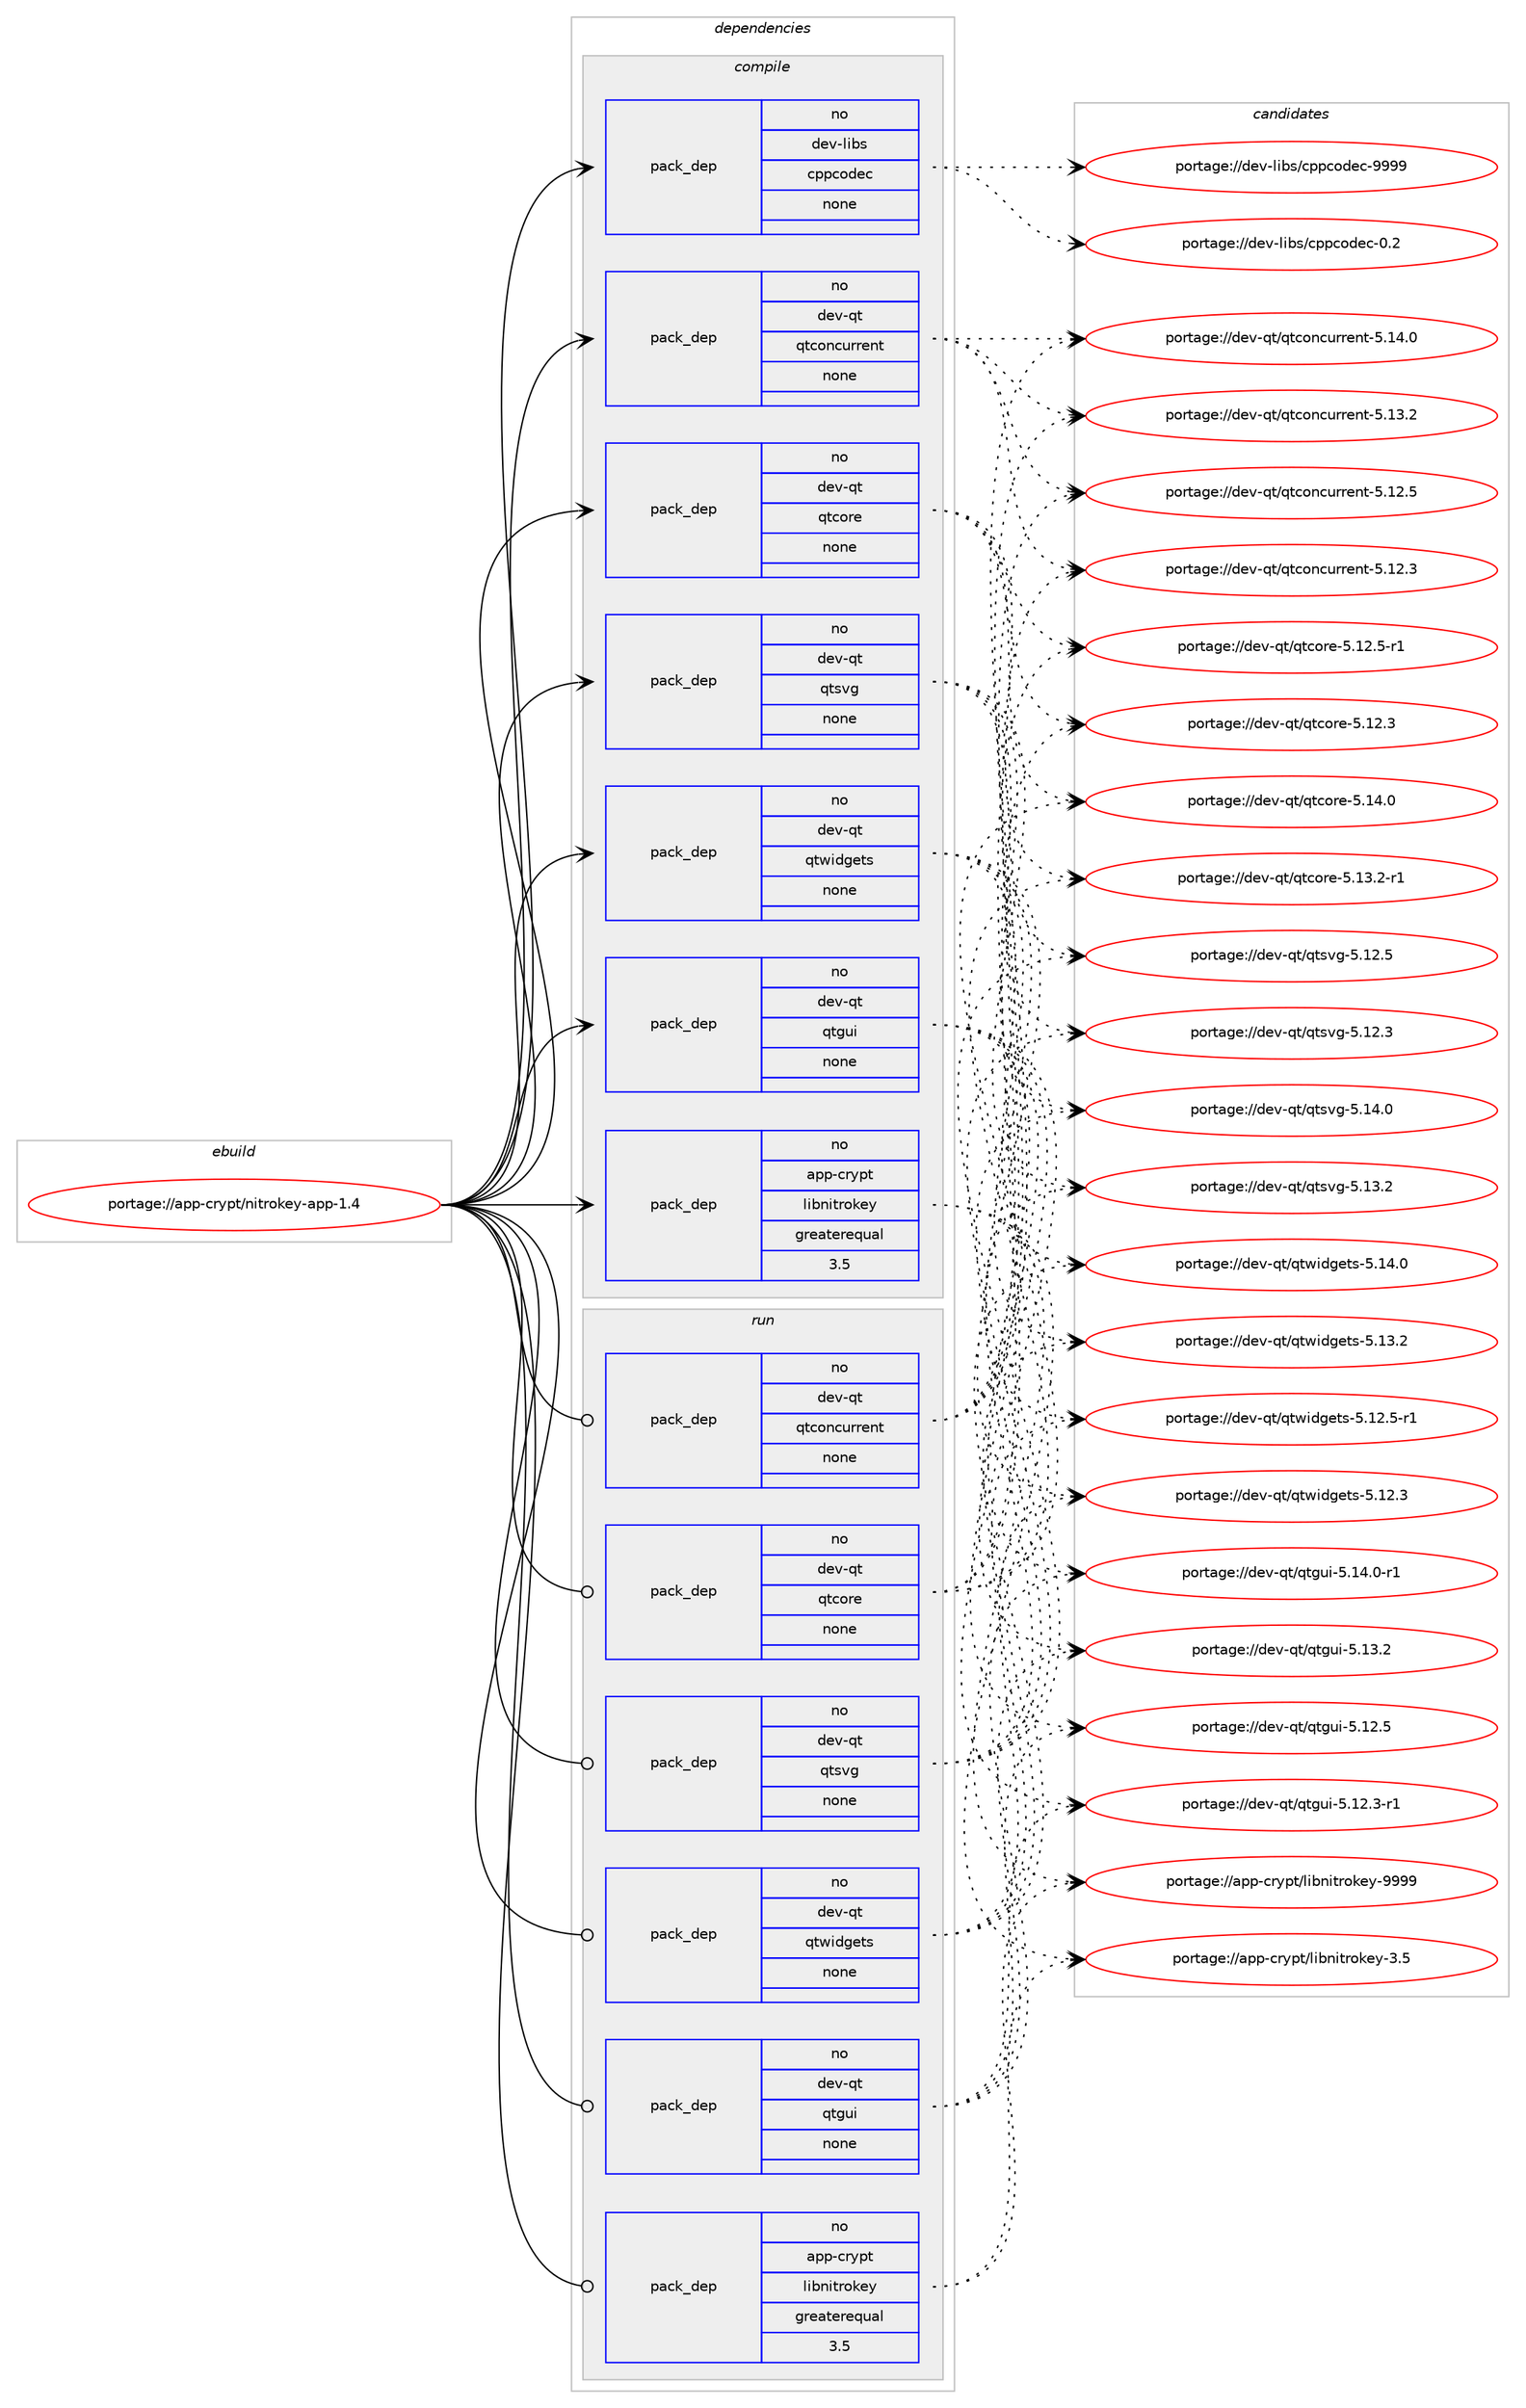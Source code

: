 digraph prolog {

# *************
# Graph options
# *************

newrank=true;
concentrate=true;
compound=true;
graph [rankdir=LR,fontname=Helvetica,fontsize=10,ranksep=1.5];#, ranksep=2.5, nodesep=0.2];
edge  [arrowhead=vee];
node  [fontname=Helvetica,fontsize=10];

# **********
# The ebuild
# **********

subgraph cluster_leftcol {
color=gray;
label=<<i>ebuild</i>>;
id [label="portage://app-crypt/nitrokey-app-1.4", color=red, width=4, href="../app-crypt/nitrokey-app-1.4.svg"];
}

# ****************
# The dependencies
# ****************

subgraph cluster_midcol {
color=gray;
label=<<i>dependencies</i>>;
subgraph cluster_compile {
fillcolor="#eeeeee";
style=filled;
label=<<i>compile</i>>;
subgraph pack482269 {
dependency642105 [label=<<TABLE BORDER="0" CELLBORDER="1" CELLSPACING="0" CELLPADDING="4" WIDTH="220"><TR><TD ROWSPAN="6" CELLPADDING="30">pack_dep</TD></TR><TR><TD WIDTH="110">no</TD></TR><TR><TD>app-crypt</TD></TR><TR><TD>libnitrokey</TD></TR><TR><TD>greaterequal</TD></TR><TR><TD>3.5</TD></TR></TABLE>>, shape=none, color=blue];
}
id:e -> dependency642105:w [weight=20,style="solid",arrowhead="vee"];
subgraph pack482270 {
dependency642106 [label=<<TABLE BORDER="0" CELLBORDER="1" CELLSPACING="0" CELLPADDING="4" WIDTH="220"><TR><TD ROWSPAN="6" CELLPADDING="30">pack_dep</TD></TR><TR><TD WIDTH="110">no</TD></TR><TR><TD>dev-libs</TD></TR><TR><TD>cppcodec</TD></TR><TR><TD>none</TD></TR><TR><TD></TD></TR></TABLE>>, shape=none, color=blue];
}
id:e -> dependency642106:w [weight=20,style="solid",arrowhead="vee"];
subgraph pack482271 {
dependency642107 [label=<<TABLE BORDER="0" CELLBORDER="1" CELLSPACING="0" CELLPADDING="4" WIDTH="220"><TR><TD ROWSPAN="6" CELLPADDING="30">pack_dep</TD></TR><TR><TD WIDTH="110">no</TD></TR><TR><TD>dev-qt</TD></TR><TR><TD>qtconcurrent</TD></TR><TR><TD>none</TD></TR><TR><TD></TD></TR></TABLE>>, shape=none, color=blue];
}
id:e -> dependency642107:w [weight=20,style="solid",arrowhead="vee"];
subgraph pack482272 {
dependency642108 [label=<<TABLE BORDER="0" CELLBORDER="1" CELLSPACING="0" CELLPADDING="4" WIDTH="220"><TR><TD ROWSPAN="6" CELLPADDING="30">pack_dep</TD></TR><TR><TD WIDTH="110">no</TD></TR><TR><TD>dev-qt</TD></TR><TR><TD>qtcore</TD></TR><TR><TD>none</TD></TR><TR><TD></TD></TR></TABLE>>, shape=none, color=blue];
}
id:e -> dependency642108:w [weight=20,style="solid",arrowhead="vee"];
subgraph pack482273 {
dependency642109 [label=<<TABLE BORDER="0" CELLBORDER="1" CELLSPACING="0" CELLPADDING="4" WIDTH="220"><TR><TD ROWSPAN="6" CELLPADDING="30">pack_dep</TD></TR><TR><TD WIDTH="110">no</TD></TR><TR><TD>dev-qt</TD></TR><TR><TD>qtgui</TD></TR><TR><TD>none</TD></TR><TR><TD></TD></TR></TABLE>>, shape=none, color=blue];
}
id:e -> dependency642109:w [weight=20,style="solid",arrowhead="vee"];
subgraph pack482274 {
dependency642110 [label=<<TABLE BORDER="0" CELLBORDER="1" CELLSPACING="0" CELLPADDING="4" WIDTH="220"><TR><TD ROWSPAN="6" CELLPADDING="30">pack_dep</TD></TR><TR><TD WIDTH="110">no</TD></TR><TR><TD>dev-qt</TD></TR><TR><TD>qtsvg</TD></TR><TR><TD>none</TD></TR><TR><TD></TD></TR></TABLE>>, shape=none, color=blue];
}
id:e -> dependency642110:w [weight=20,style="solid",arrowhead="vee"];
subgraph pack482275 {
dependency642111 [label=<<TABLE BORDER="0" CELLBORDER="1" CELLSPACING="0" CELLPADDING="4" WIDTH="220"><TR><TD ROWSPAN="6" CELLPADDING="30">pack_dep</TD></TR><TR><TD WIDTH="110">no</TD></TR><TR><TD>dev-qt</TD></TR><TR><TD>qtwidgets</TD></TR><TR><TD>none</TD></TR><TR><TD></TD></TR></TABLE>>, shape=none, color=blue];
}
id:e -> dependency642111:w [weight=20,style="solid",arrowhead="vee"];
}
subgraph cluster_compileandrun {
fillcolor="#eeeeee";
style=filled;
label=<<i>compile and run</i>>;
}
subgraph cluster_run {
fillcolor="#eeeeee";
style=filled;
label=<<i>run</i>>;
subgraph pack482276 {
dependency642112 [label=<<TABLE BORDER="0" CELLBORDER="1" CELLSPACING="0" CELLPADDING="4" WIDTH="220"><TR><TD ROWSPAN="6" CELLPADDING="30">pack_dep</TD></TR><TR><TD WIDTH="110">no</TD></TR><TR><TD>app-crypt</TD></TR><TR><TD>libnitrokey</TD></TR><TR><TD>greaterequal</TD></TR><TR><TD>3.5</TD></TR></TABLE>>, shape=none, color=blue];
}
id:e -> dependency642112:w [weight=20,style="solid",arrowhead="odot"];
subgraph pack482277 {
dependency642113 [label=<<TABLE BORDER="0" CELLBORDER="1" CELLSPACING="0" CELLPADDING="4" WIDTH="220"><TR><TD ROWSPAN="6" CELLPADDING="30">pack_dep</TD></TR><TR><TD WIDTH="110">no</TD></TR><TR><TD>dev-qt</TD></TR><TR><TD>qtconcurrent</TD></TR><TR><TD>none</TD></TR><TR><TD></TD></TR></TABLE>>, shape=none, color=blue];
}
id:e -> dependency642113:w [weight=20,style="solid",arrowhead="odot"];
subgraph pack482278 {
dependency642114 [label=<<TABLE BORDER="0" CELLBORDER="1" CELLSPACING="0" CELLPADDING="4" WIDTH="220"><TR><TD ROWSPAN="6" CELLPADDING="30">pack_dep</TD></TR><TR><TD WIDTH="110">no</TD></TR><TR><TD>dev-qt</TD></TR><TR><TD>qtcore</TD></TR><TR><TD>none</TD></TR><TR><TD></TD></TR></TABLE>>, shape=none, color=blue];
}
id:e -> dependency642114:w [weight=20,style="solid",arrowhead="odot"];
subgraph pack482279 {
dependency642115 [label=<<TABLE BORDER="0" CELLBORDER="1" CELLSPACING="0" CELLPADDING="4" WIDTH="220"><TR><TD ROWSPAN="6" CELLPADDING="30">pack_dep</TD></TR><TR><TD WIDTH="110">no</TD></TR><TR><TD>dev-qt</TD></TR><TR><TD>qtgui</TD></TR><TR><TD>none</TD></TR><TR><TD></TD></TR></TABLE>>, shape=none, color=blue];
}
id:e -> dependency642115:w [weight=20,style="solid",arrowhead="odot"];
subgraph pack482280 {
dependency642116 [label=<<TABLE BORDER="0" CELLBORDER="1" CELLSPACING="0" CELLPADDING="4" WIDTH="220"><TR><TD ROWSPAN="6" CELLPADDING="30">pack_dep</TD></TR><TR><TD WIDTH="110">no</TD></TR><TR><TD>dev-qt</TD></TR><TR><TD>qtsvg</TD></TR><TR><TD>none</TD></TR><TR><TD></TD></TR></TABLE>>, shape=none, color=blue];
}
id:e -> dependency642116:w [weight=20,style="solid",arrowhead="odot"];
subgraph pack482281 {
dependency642117 [label=<<TABLE BORDER="0" CELLBORDER="1" CELLSPACING="0" CELLPADDING="4" WIDTH="220"><TR><TD ROWSPAN="6" CELLPADDING="30">pack_dep</TD></TR><TR><TD WIDTH="110">no</TD></TR><TR><TD>dev-qt</TD></TR><TR><TD>qtwidgets</TD></TR><TR><TD>none</TD></TR><TR><TD></TD></TR></TABLE>>, shape=none, color=blue];
}
id:e -> dependency642117:w [weight=20,style="solid",arrowhead="odot"];
}
}

# **************
# The candidates
# **************

subgraph cluster_choices {
rank=same;
color=gray;
label=<<i>candidates</i>>;

subgraph choice482269 {
color=black;
nodesep=1;
choice97112112459911412111211647108105981101051161141111071011214557575757 [label="portage://app-crypt/libnitrokey-9999", color=red, width=4,href="../app-crypt/libnitrokey-9999.svg"];
choice971121124599114121112116471081059811010511611411110710112145514653 [label="portage://app-crypt/libnitrokey-3.5", color=red, width=4,href="../app-crypt/libnitrokey-3.5.svg"];
dependency642105:e -> choice97112112459911412111211647108105981101051161141111071011214557575757:w [style=dotted,weight="100"];
dependency642105:e -> choice971121124599114121112116471081059811010511611411110710112145514653:w [style=dotted,weight="100"];
}
subgraph choice482270 {
color=black;
nodesep=1;
choice1001011184510810598115479911211299111100101994557575757 [label="portage://dev-libs/cppcodec-9999", color=red, width=4,href="../dev-libs/cppcodec-9999.svg"];
choice10010111845108105981154799112112991111001019945484650 [label="portage://dev-libs/cppcodec-0.2", color=red, width=4,href="../dev-libs/cppcodec-0.2.svg"];
dependency642106:e -> choice1001011184510810598115479911211299111100101994557575757:w [style=dotted,weight="100"];
dependency642106:e -> choice10010111845108105981154799112112991111001019945484650:w [style=dotted,weight="100"];
}
subgraph choice482271 {
color=black;
nodesep=1;
choice1001011184511311647113116991111109911711411410111011645534649524648 [label="portage://dev-qt/qtconcurrent-5.14.0", color=red, width=4,href="../dev-qt/qtconcurrent-5.14.0.svg"];
choice1001011184511311647113116991111109911711411410111011645534649514650 [label="portage://dev-qt/qtconcurrent-5.13.2", color=red, width=4,href="../dev-qt/qtconcurrent-5.13.2.svg"];
choice1001011184511311647113116991111109911711411410111011645534649504653 [label="portage://dev-qt/qtconcurrent-5.12.5", color=red, width=4,href="../dev-qt/qtconcurrent-5.12.5.svg"];
choice1001011184511311647113116991111109911711411410111011645534649504651 [label="portage://dev-qt/qtconcurrent-5.12.3", color=red, width=4,href="../dev-qt/qtconcurrent-5.12.3.svg"];
dependency642107:e -> choice1001011184511311647113116991111109911711411410111011645534649524648:w [style=dotted,weight="100"];
dependency642107:e -> choice1001011184511311647113116991111109911711411410111011645534649514650:w [style=dotted,weight="100"];
dependency642107:e -> choice1001011184511311647113116991111109911711411410111011645534649504653:w [style=dotted,weight="100"];
dependency642107:e -> choice1001011184511311647113116991111109911711411410111011645534649504651:w [style=dotted,weight="100"];
}
subgraph choice482272 {
color=black;
nodesep=1;
choice10010111845113116471131169911111410145534649524648 [label="portage://dev-qt/qtcore-5.14.0", color=red, width=4,href="../dev-qt/qtcore-5.14.0.svg"];
choice100101118451131164711311699111114101455346495146504511449 [label="portage://dev-qt/qtcore-5.13.2-r1", color=red, width=4,href="../dev-qt/qtcore-5.13.2-r1.svg"];
choice100101118451131164711311699111114101455346495046534511449 [label="portage://dev-qt/qtcore-5.12.5-r1", color=red, width=4,href="../dev-qt/qtcore-5.12.5-r1.svg"];
choice10010111845113116471131169911111410145534649504651 [label="portage://dev-qt/qtcore-5.12.3", color=red, width=4,href="../dev-qt/qtcore-5.12.3.svg"];
dependency642108:e -> choice10010111845113116471131169911111410145534649524648:w [style=dotted,weight="100"];
dependency642108:e -> choice100101118451131164711311699111114101455346495146504511449:w [style=dotted,weight="100"];
dependency642108:e -> choice100101118451131164711311699111114101455346495046534511449:w [style=dotted,weight="100"];
dependency642108:e -> choice10010111845113116471131169911111410145534649504651:w [style=dotted,weight="100"];
}
subgraph choice482273 {
color=black;
nodesep=1;
choice1001011184511311647113116103117105455346495246484511449 [label="portage://dev-qt/qtgui-5.14.0-r1", color=red, width=4,href="../dev-qt/qtgui-5.14.0-r1.svg"];
choice100101118451131164711311610311710545534649514650 [label="portage://dev-qt/qtgui-5.13.2", color=red, width=4,href="../dev-qt/qtgui-5.13.2.svg"];
choice100101118451131164711311610311710545534649504653 [label="portage://dev-qt/qtgui-5.12.5", color=red, width=4,href="../dev-qt/qtgui-5.12.5.svg"];
choice1001011184511311647113116103117105455346495046514511449 [label="portage://dev-qt/qtgui-5.12.3-r1", color=red, width=4,href="../dev-qt/qtgui-5.12.3-r1.svg"];
dependency642109:e -> choice1001011184511311647113116103117105455346495246484511449:w [style=dotted,weight="100"];
dependency642109:e -> choice100101118451131164711311610311710545534649514650:w [style=dotted,weight="100"];
dependency642109:e -> choice100101118451131164711311610311710545534649504653:w [style=dotted,weight="100"];
dependency642109:e -> choice1001011184511311647113116103117105455346495046514511449:w [style=dotted,weight="100"];
}
subgraph choice482274 {
color=black;
nodesep=1;
choice100101118451131164711311611511810345534649524648 [label="portage://dev-qt/qtsvg-5.14.0", color=red, width=4,href="../dev-qt/qtsvg-5.14.0.svg"];
choice100101118451131164711311611511810345534649514650 [label="portage://dev-qt/qtsvg-5.13.2", color=red, width=4,href="../dev-qt/qtsvg-5.13.2.svg"];
choice100101118451131164711311611511810345534649504653 [label="portage://dev-qt/qtsvg-5.12.5", color=red, width=4,href="../dev-qt/qtsvg-5.12.5.svg"];
choice100101118451131164711311611511810345534649504651 [label="portage://dev-qt/qtsvg-5.12.3", color=red, width=4,href="../dev-qt/qtsvg-5.12.3.svg"];
dependency642110:e -> choice100101118451131164711311611511810345534649524648:w [style=dotted,weight="100"];
dependency642110:e -> choice100101118451131164711311611511810345534649514650:w [style=dotted,weight="100"];
dependency642110:e -> choice100101118451131164711311611511810345534649504653:w [style=dotted,weight="100"];
dependency642110:e -> choice100101118451131164711311611511810345534649504651:w [style=dotted,weight="100"];
}
subgraph choice482275 {
color=black;
nodesep=1;
choice100101118451131164711311611910510010310111611545534649524648 [label="portage://dev-qt/qtwidgets-5.14.0", color=red, width=4,href="../dev-qt/qtwidgets-5.14.0.svg"];
choice100101118451131164711311611910510010310111611545534649514650 [label="portage://dev-qt/qtwidgets-5.13.2", color=red, width=4,href="../dev-qt/qtwidgets-5.13.2.svg"];
choice1001011184511311647113116119105100103101116115455346495046534511449 [label="portage://dev-qt/qtwidgets-5.12.5-r1", color=red, width=4,href="../dev-qt/qtwidgets-5.12.5-r1.svg"];
choice100101118451131164711311611910510010310111611545534649504651 [label="portage://dev-qt/qtwidgets-5.12.3", color=red, width=4,href="../dev-qt/qtwidgets-5.12.3.svg"];
dependency642111:e -> choice100101118451131164711311611910510010310111611545534649524648:w [style=dotted,weight="100"];
dependency642111:e -> choice100101118451131164711311611910510010310111611545534649514650:w [style=dotted,weight="100"];
dependency642111:e -> choice1001011184511311647113116119105100103101116115455346495046534511449:w [style=dotted,weight="100"];
dependency642111:e -> choice100101118451131164711311611910510010310111611545534649504651:w [style=dotted,weight="100"];
}
subgraph choice482276 {
color=black;
nodesep=1;
choice97112112459911412111211647108105981101051161141111071011214557575757 [label="portage://app-crypt/libnitrokey-9999", color=red, width=4,href="../app-crypt/libnitrokey-9999.svg"];
choice971121124599114121112116471081059811010511611411110710112145514653 [label="portage://app-crypt/libnitrokey-3.5", color=red, width=4,href="../app-crypt/libnitrokey-3.5.svg"];
dependency642112:e -> choice97112112459911412111211647108105981101051161141111071011214557575757:w [style=dotted,weight="100"];
dependency642112:e -> choice971121124599114121112116471081059811010511611411110710112145514653:w [style=dotted,weight="100"];
}
subgraph choice482277 {
color=black;
nodesep=1;
choice1001011184511311647113116991111109911711411410111011645534649524648 [label="portage://dev-qt/qtconcurrent-5.14.0", color=red, width=4,href="../dev-qt/qtconcurrent-5.14.0.svg"];
choice1001011184511311647113116991111109911711411410111011645534649514650 [label="portage://dev-qt/qtconcurrent-5.13.2", color=red, width=4,href="../dev-qt/qtconcurrent-5.13.2.svg"];
choice1001011184511311647113116991111109911711411410111011645534649504653 [label="portage://dev-qt/qtconcurrent-5.12.5", color=red, width=4,href="../dev-qt/qtconcurrent-5.12.5.svg"];
choice1001011184511311647113116991111109911711411410111011645534649504651 [label="portage://dev-qt/qtconcurrent-5.12.3", color=red, width=4,href="../dev-qt/qtconcurrent-5.12.3.svg"];
dependency642113:e -> choice1001011184511311647113116991111109911711411410111011645534649524648:w [style=dotted,weight="100"];
dependency642113:e -> choice1001011184511311647113116991111109911711411410111011645534649514650:w [style=dotted,weight="100"];
dependency642113:e -> choice1001011184511311647113116991111109911711411410111011645534649504653:w [style=dotted,weight="100"];
dependency642113:e -> choice1001011184511311647113116991111109911711411410111011645534649504651:w [style=dotted,weight="100"];
}
subgraph choice482278 {
color=black;
nodesep=1;
choice10010111845113116471131169911111410145534649524648 [label="portage://dev-qt/qtcore-5.14.0", color=red, width=4,href="../dev-qt/qtcore-5.14.0.svg"];
choice100101118451131164711311699111114101455346495146504511449 [label="portage://dev-qt/qtcore-5.13.2-r1", color=red, width=4,href="../dev-qt/qtcore-5.13.2-r1.svg"];
choice100101118451131164711311699111114101455346495046534511449 [label="portage://dev-qt/qtcore-5.12.5-r1", color=red, width=4,href="../dev-qt/qtcore-5.12.5-r1.svg"];
choice10010111845113116471131169911111410145534649504651 [label="portage://dev-qt/qtcore-5.12.3", color=red, width=4,href="../dev-qt/qtcore-5.12.3.svg"];
dependency642114:e -> choice10010111845113116471131169911111410145534649524648:w [style=dotted,weight="100"];
dependency642114:e -> choice100101118451131164711311699111114101455346495146504511449:w [style=dotted,weight="100"];
dependency642114:e -> choice100101118451131164711311699111114101455346495046534511449:w [style=dotted,weight="100"];
dependency642114:e -> choice10010111845113116471131169911111410145534649504651:w [style=dotted,weight="100"];
}
subgraph choice482279 {
color=black;
nodesep=1;
choice1001011184511311647113116103117105455346495246484511449 [label="portage://dev-qt/qtgui-5.14.0-r1", color=red, width=4,href="../dev-qt/qtgui-5.14.0-r1.svg"];
choice100101118451131164711311610311710545534649514650 [label="portage://dev-qt/qtgui-5.13.2", color=red, width=4,href="../dev-qt/qtgui-5.13.2.svg"];
choice100101118451131164711311610311710545534649504653 [label="portage://dev-qt/qtgui-5.12.5", color=red, width=4,href="../dev-qt/qtgui-5.12.5.svg"];
choice1001011184511311647113116103117105455346495046514511449 [label="portage://dev-qt/qtgui-5.12.3-r1", color=red, width=4,href="../dev-qt/qtgui-5.12.3-r1.svg"];
dependency642115:e -> choice1001011184511311647113116103117105455346495246484511449:w [style=dotted,weight="100"];
dependency642115:e -> choice100101118451131164711311610311710545534649514650:w [style=dotted,weight="100"];
dependency642115:e -> choice100101118451131164711311610311710545534649504653:w [style=dotted,weight="100"];
dependency642115:e -> choice1001011184511311647113116103117105455346495046514511449:w [style=dotted,weight="100"];
}
subgraph choice482280 {
color=black;
nodesep=1;
choice100101118451131164711311611511810345534649524648 [label="portage://dev-qt/qtsvg-5.14.0", color=red, width=4,href="../dev-qt/qtsvg-5.14.0.svg"];
choice100101118451131164711311611511810345534649514650 [label="portage://dev-qt/qtsvg-5.13.2", color=red, width=4,href="../dev-qt/qtsvg-5.13.2.svg"];
choice100101118451131164711311611511810345534649504653 [label="portage://dev-qt/qtsvg-5.12.5", color=red, width=4,href="../dev-qt/qtsvg-5.12.5.svg"];
choice100101118451131164711311611511810345534649504651 [label="portage://dev-qt/qtsvg-5.12.3", color=red, width=4,href="../dev-qt/qtsvg-5.12.3.svg"];
dependency642116:e -> choice100101118451131164711311611511810345534649524648:w [style=dotted,weight="100"];
dependency642116:e -> choice100101118451131164711311611511810345534649514650:w [style=dotted,weight="100"];
dependency642116:e -> choice100101118451131164711311611511810345534649504653:w [style=dotted,weight="100"];
dependency642116:e -> choice100101118451131164711311611511810345534649504651:w [style=dotted,weight="100"];
}
subgraph choice482281 {
color=black;
nodesep=1;
choice100101118451131164711311611910510010310111611545534649524648 [label="portage://dev-qt/qtwidgets-5.14.0", color=red, width=4,href="../dev-qt/qtwidgets-5.14.0.svg"];
choice100101118451131164711311611910510010310111611545534649514650 [label="portage://dev-qt/qtwidgets-5.13.2", color=red, width=4,href="../dev-qt/qtwidgets-5.13.2.svg"];
choice1001011184511311647113116119105100103101116115455346495046534511449 [label="portage://dev-qt/qtwidgets-5.12.5-r1", color=red, width=4,href="../dev-qt/qtwidgets-5.12.5-r1.svg"];
choice100101118451131164711311611910510010310111611545534649504651 [label="portage://dev-qt/qtwidgets-5.12.3", color=red, width=4,href="../dev-qt/qtwidgets-5.12.3.svg"];
dependency642117:e -> choice100101118451131164711311611910510010310111611545534649524648:w [style=dotted,weight="100"];
dependency642117:e -> choice100101118451131164711311611910510010310111611545534649514650:w [style=dotted,weight="100"];
dependency642117:e -> choice1001011184511311647113116119105100103101116115455346495046534511449:w [style=dotted,weight="100"];
dependency642117:e -> choice100101118451131164711311611910510010310111611545534649504651:w [style=dotted,weight="100"];
}
}

}
